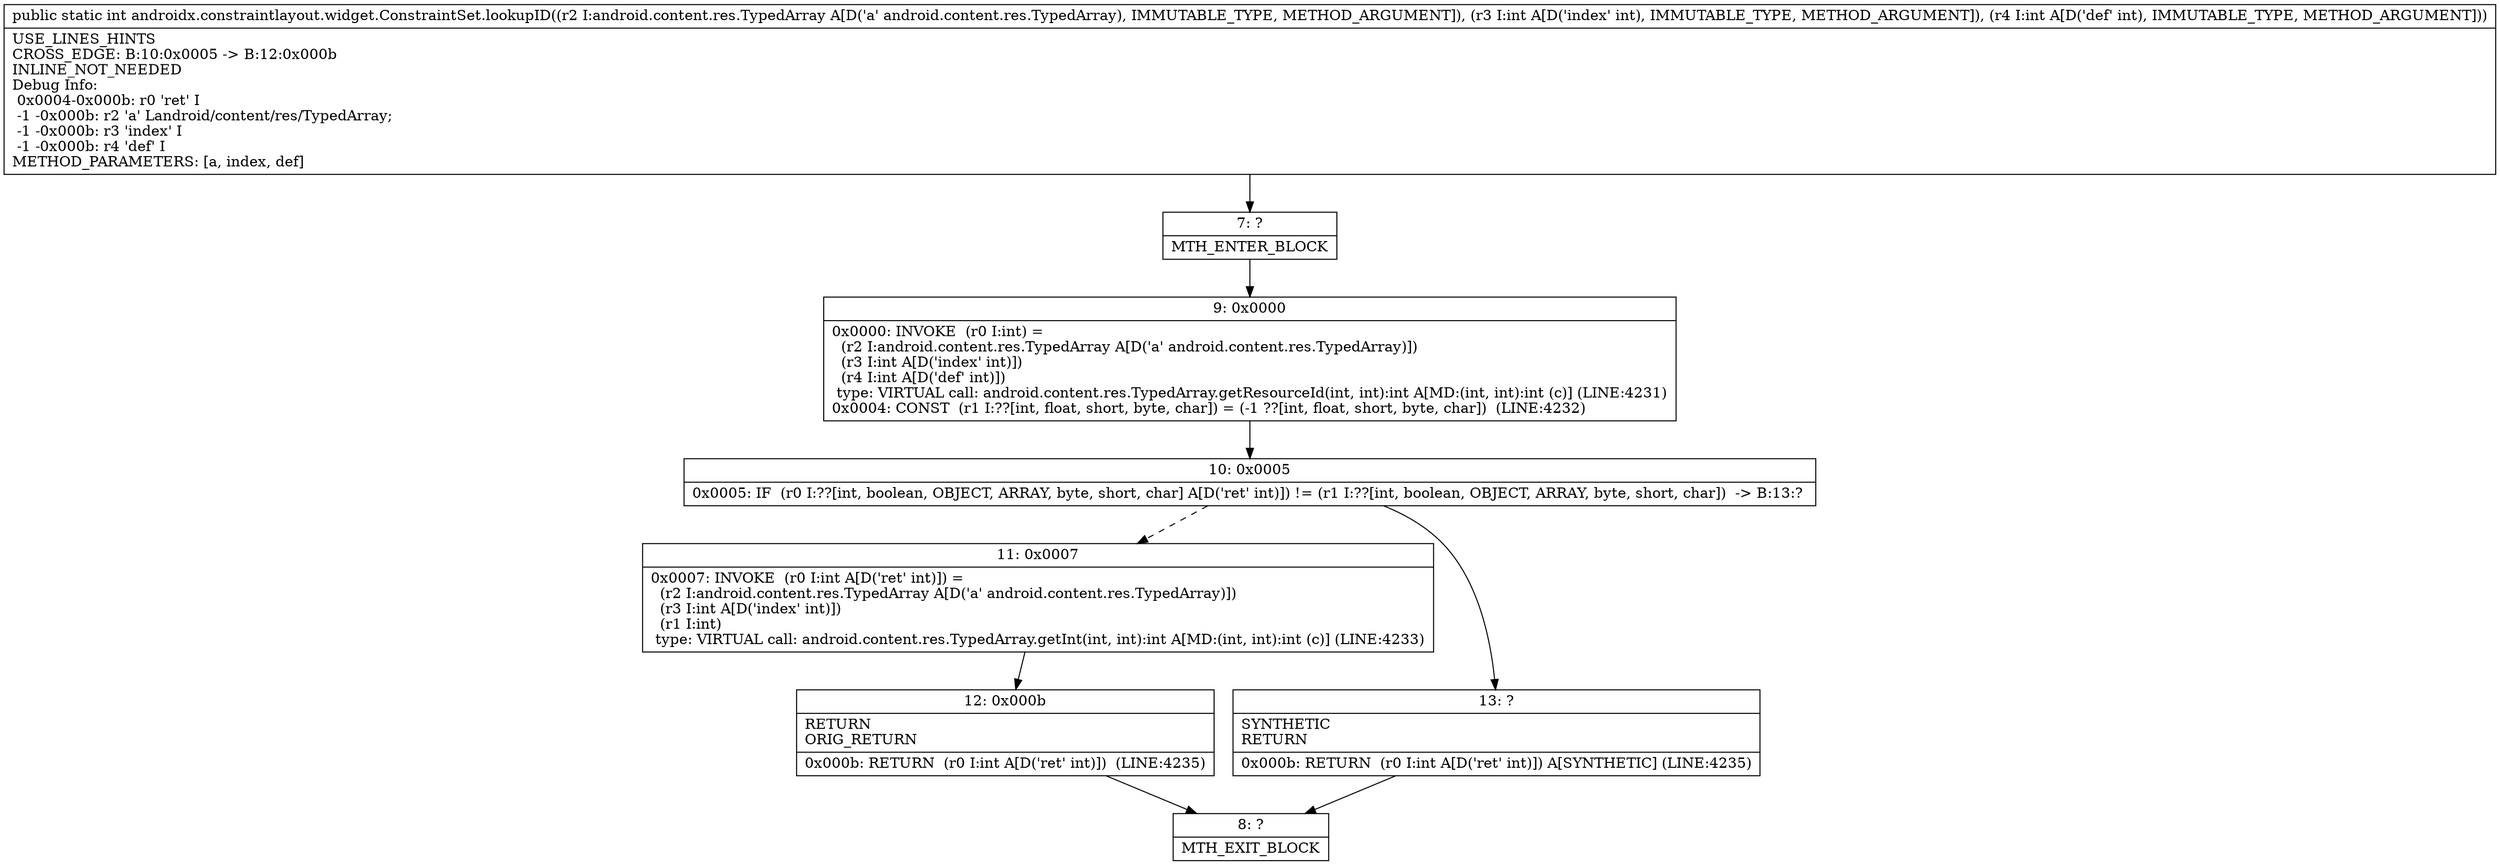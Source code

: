 digraph "CFG forandroidx.constraintlayout.widget.ConstraintSet.lookupID(Landroid\/content\/res\/TypedArray;II)I" {
Node_7 [shape=record,label="{7\:\ ?|MTH_ENTER_BLOCK\l}"];
Node_9 [shape=record,label="{9\:\ 0x0000|0x0000: INVOKE  (r0 I:int) = \l  (r2 I:android.content.res.TypedArray A[D('a' android.content.res.TypedArray)])\l  (r3 I:int A[D('index' int)])\l  (r4 I:int A[D('def' int)])\l type: VIRTUAL call: android.content.res.TypedArray.getResourceId(int, int):int A[MD:(int, int):int (c)] (LINE:4231)\l0x0004: CONST  (r1 I:??[int, float, short, byte, char]) = (\-1 ??[int, float, short, byte, char])  (LINE:4232)\l}"];
Node_10 [shape=record,label="{10\:\ 0x0005|0x0005: IF  (r0 I:??[int, boolean, OBJECT, ARRAY, byte, short, char] A[D('ret' int)]) != (r1 I:??[int, boolean, OBJECT, ARRAY, byte, short, char])  \-\> B:13:? \l}"];
Node_11 [shape=record,label="{11\:\ 0x0007|0x0007: INVOKE  (r0 I:int A[D('ret' int)]) = \l  (r2 I:android.content.res.TypedArray A[D('a' android.content.res.TypedArray)])\l  (r3 I:int A[D('index' int)])\l  (r1 I:int)\l type: VIRTUAL call: android.content.res.TypedArray.getInt(int, int):int A[MD:(int, int):int (c)] (LINE:4233)\l}"];
Node_12 [shape=record,label="{12\:\ 0x000b|RETURN\lORIG_RETURN\l|0x000b: RETURN  (r0 I:int A[D('ret' int)])  (LINE:4235)\l}"];
Node_8 [shape=record,label="{8\:\ ?|MTH_EXIT_BLOCK\l}"];
Node_13 [shape=record,label="{13\:\ ?|SYNTHETIC\lRETURN\l|0x000b: RETURN  (r0 I:int A[D('ret' int)]) A[SYNTHETIC] (LINE:4235)\l}"];
MethodNode[shape=record,label="{public static int androidx.constraintlayout.widget.ConstraintSet.lookupID((r2 I:android.content.res.TypedArray A[D('a' android.content.res.TypedArray), IMMUTABLE_TYPE, METHOD_ARGUMENT]), (r3 I:int A[D('index' int), IMMUTABLE_TYPE, METHOD_ARGUMENT]), (r4 I:int A[D('def' int), IMMUTABLE_TYPE, METHOD_ARGUMENT]))  | USE_LINES_HINTS\lCROSS_EDGE: B:10:0x0005 \-\> B:12:0x000b\lINLINE_NOT_NEEDED\lDebug Info:\l  0x0004\-0x000b: r0 'ret' I\l  \-1 \-0x000b: r2 'a' Landroid\/content\/res\/TypedArray;\l  \-1 \-0x000b: r3 'index' I\l  \-1 \-0x000b: r4 'def' I\lMETHOD_PARAMETERS: [a, index, def]\l}"];
MethodNode -> Node_7;Node_7 -> Node_9;
Node_9 -> Node_10;
Node_10 -> Node_11[style=dashed];
Node_10 -> Node_13;
Node_11 -> Node_12;
Node_12 -> Node_8;
Node_13 -> Node_8;
}

